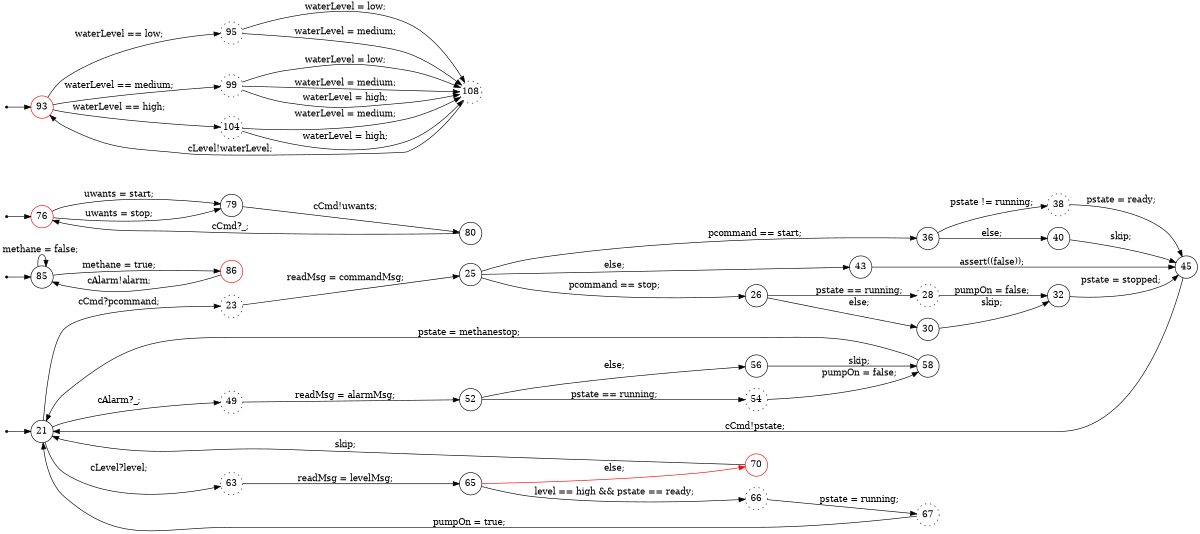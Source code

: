digraph finite_state_machine {
	rankdir=LR
	size="8,5"
	94045233267792 [label = 21, shape = doublecircle, fixedsize = true]; 
	s94045233267792 [shape = point];
	94045233290992 [label = 85, shape = doublecircle, fixedsize = true]; 
	s94045233290992 [shape = point];
	94045233278176 [label = 76, shape = doublecircle, color = red, fixedsize = true]; 
	s94045233278176 [shape = point];
	94045233292320 [label = 93, shape = doublecircle, color = red, fixedsize = true]; 
	s94045233292320 [shape = point];
	 94045233267792 [label = 21, shape = circle, fixedsize = true ];
	 94045233270976 [label = 23, shape = circle, fixedsize = true , style = dotted];
	 94045233267488 [label = 25, shape = circle, fixedsize = true ];
	 94045233268784 [label = 26, shape = circle, fixedsize = true ];
	 94045233286864 [label = 28, shape = circle, fixedsize = true , style = dotted];
	 94045233287376 [label = 30, shape = circle, fixedsize = true ];
	 94045233287168 [label = 32, shape = circle, fixedsize = true ];
	 94045233288000 [label = 36, shape = circle, fixedsize = true ];
	 94045233271872 [label = 38, shape = circle, fixedsize = true , style = dotted];
	 94045233272672 [label = 40, shape = circle, fixedsize = true ];
	 94045233273088 [label = 43, shape = circle, fixedsize = true ];
	 94045233272400 [label = 45, shape = circle, fixedsize = true ];
	 94045233273744 [label = 49, shape = circle, fixedsize = true , style = dotted];
	 94045233274016 [label = 52, shape = circle, fixedsize = true ];
	 94045233274848 [label = 54, shape = circle, fixedsize = true , style = dotted];
	 94045233275568 [label = 56, shape = circle, fixedsize = true ];
	 94045233275360 [label = 58, shape = circle, fixedsize = true ];
	 94045233276288 [label = 63, shape = circle, fixedsize = true , style = dotted];
	 94045233276560 [label = 65, shape = circle, fixedsize = true ];
	 94045233277392 [label = 66, shape = circle, fixedsize = true , style = dotted];
	 94045233277664 [label = 67, shape = circle, fixedsize = true , style = dotted];
	 94045233278384 [label = 70, shape = circle, color = red, fixedsize = true ];
	 94045233278176 [label = 76, shape = circle, color = red, fixedsize = true ];
	 94045233279824 [label = 79, shape = circle, fixedsize = true ];
	 94045233290656 [label = 80, shape = circle, fixedsize = true ];
	 94045233290992 [label = 85, shape = circle, fixedsize = true ];
	 94045233291568 [label = 86, shape = circle, color = red, fixedsize = true ];
	 94045233292320 [label = 93, shape = circle, color = red, fixedsize = true ];
	 94045233293488 [label = 95, shape = circle, fixedsize = true , style = dotted];
	 94045233295008 [label = 99, shape = circle, fixedsize = true , style = dotted];
	 94045233296912 [label = 104, shape = circle, fixedsize = true , style = dotted];
	 94045233296464 [label = 108, shape = circle, fixedsize = true , style = dotted];
	s94045233267792 -> 94045233267792;
	s94045233290992 -> 94045233290992;
	s94045233278176 -> 94045233278176;
	s94045233292320 -> 94045233292320;
	94045233267792 -> 94045233270976 [ label = "cCmd?pcommand; "];
	94045233270976 -> 94045233267488 [ label = "readMsg = commandMsg; "];
	94045233267488 -> 94045233268784 [ label = "pcommand == stop; "];
	94045233268784 -> 94045233286864 [ label = "pstate == running; "];
	94045233286864 -> 94045233287168 [ label = "pumpOn = false; "];
	94045233268784 -> 94045233287376 [ label = "else; "];
	94045233287376 -> 94045233287168 [ label = "skip; "];
	94045233287168 -> 94045233272400 [ label = "pstate = stopped; "];
	94045233267488 -> 94045233288000 [ label = "pcommand == start; "];
	94045233288000 -> 94045233271872 [ label = "pstate != running; "];
	94045233271872 -> 94045233272400 [ label = "pstate = ready; "];
	94045233288000 -> 94045233272672 [ label = "else; "];
	94045233272672 -> 94045233272400 [ label = "skip; "];
	94045233267488 -> 94045233273088 [ label = "else; "];
	94045233273088 -> 94045233272400 [ label = "assert((false)); "];
	94045233272400 -> 94045233267792 [ label = "cCmd!pstate; "];
	94045233267792 -> 94045233273744 [ label = "cAlarm?_; "];
	94045233273744 -> 94045233274016 [ label = "readMsg = alarmMsg; "];
	94045233274016 -> 94045233274848 [ label = "pstate == running; "];
	94045233274848 -> 94045233275360 [ label = "pumpOn = false; "];
	94045233274016 -> 94045233275568 [ label = "else; "];
	94045233275568 -> 94045233275360 [ label = "skip; "];
	94045233275360 -> 94045233267792 [ label = "pstate = methanestop; "];
	94045233267792 -> 94045233276288 [ label = "cLevel?level; "];
	94045233276288 -> 94045233276560 [ label = "readMsg = levelMsg; "];
	94045233276560 -> 94045233277392 [ label = "level == high && pstate == ready; "];
	94045233277392 -> 94045233277664 [ label = "pstate = running; "];
	94045233277664 -> 94045233267792 [ label = "pumpOn = true; "];
	94045233276560 -> 94045233278384 [color = red, label = "else; "];
	94045233278384 -> 94045233267792 [ label = "skip; "];
	94045233278176 -> 94045233279824 [ label = "uwants = start; "];
	94045233278176 -> 94045233279824 [ label = "uwants = stop; "];
	94045233279824 -> 94045233290656 [ label = "cCmd!uwants; "];
	94045233290656 -> 94045233278176 [ label = "cCmd?_; "];
	94045233290992 -> 94045233291568 [ label = "methane = true; "];
	94045233291568 -> 94045233290992 [ label = "cAlarm!alarm; "];
	94045233290992 -> 94045233290992 [ label = "methane = false; "];
	94045233292320 -> 94045233293488 [ label = "waterLevel == low; "];
	94045233293488 -> 94045233296464 [ label = "waterLevel = low; "];
	94045233293488 -> 94045233296464 [ label = "waterLevel = medium; "];
	94045233292320 -> 94045233295008 [ label = "waterLevel == medium; "];
	94045233295008 -> 94045233296464 [ label = "waterLevel = low; "];
	94045233295008 -> 94045233296464 [ label = "waterLevel = medium; "];
	94045233295008 -> 94045233296464 [ label = "waterLevel = high; "];
	94045233292320 -> 94045233296912 [ label = "waterLevel == high; "];
	94045233296912 -> 94045233296464 [ label = "waterLevel = medium; "];
	94045233296912 -> 94045233296464 [ label = "waterLevel = high; "];
	94045233296464 -> 94045233292320 [ label = "cLevel!waterLevel; "];
}